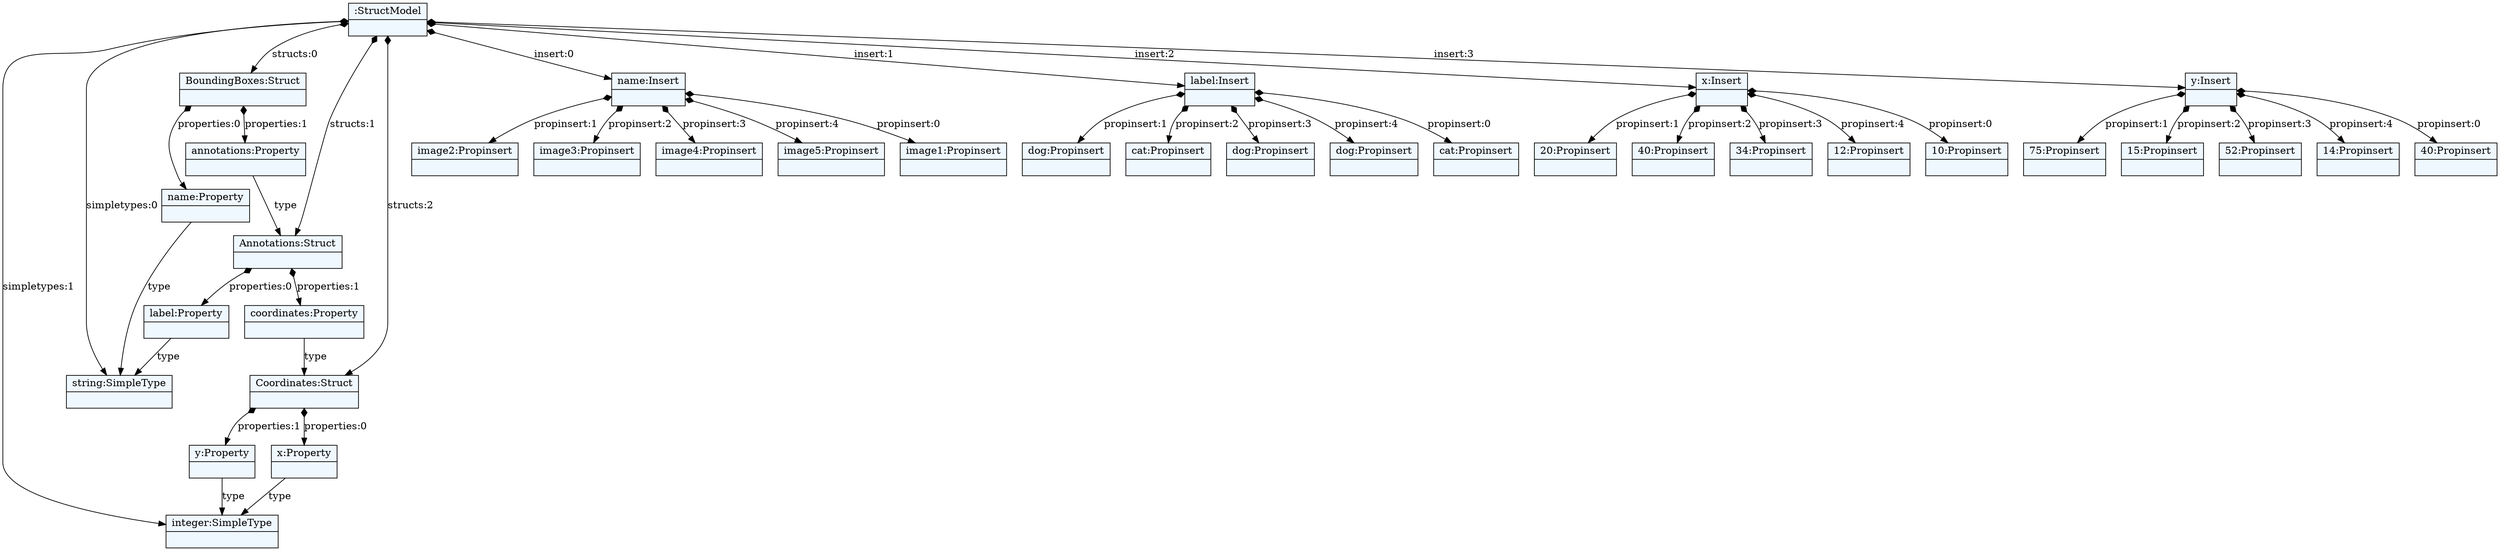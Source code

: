 
    digraph textX {
    fontname = "Bitstream Vera Sans"
    fontsize = 8
    node[
        shape=record,
        style=filled,
        fillcolor=aliceblue
    ]
    nodesep = 0.3
    edge[dir=black,arrowtail=empty]


4368840464 -> 4368839632 [label="simpletypes:0" arrowtail=diamond dir=both]
4368839632[label="{string:SimpleType|}"]
4368840464 -> 4368840528 [label="simpletypes:1" arrowtail=diamond dir=both]
4368840528[label="{integer:SimpleType|}"]
4368840464 -> 4368840208 [label="structs:0" arrowtail=diamond dir=both]
4368840208 -> 4368839568 [label="properties:0" arrowtail=diamond dir=both]
4368839568 -> 4368839632 [label="type" ]
4368839568[label="{name:Property|}"]
4368840208 -> 4368839312 [label="properties:1" arrowtail=diamond dir=both]
4368839312 -> 4368840336 [label="type" ]
4368840336 -> 4368891984 [label="properties:0" arrowtail=diamond dir=both]
4368891984 -> 4368839632 [label="type" ]
4368891984[label="{label:Property|}"]
4368840336 -> 4368892048 [label="properties:1" arrowtail=diamond dir=both]
4368892048 -> 4368840144 [label="type" ]
4368840144 -> 4368892240 [label="properties:0" arrowtail=diamond dir=both]
4368892240 -> 4368840528 [label="type" ]
4368892240[label="{x:Property|}"]
4368840144 -> 4368892368 [label="properties:1" arrowtail=diamond dir=both]
4368892368 -> 4368840528 [label="type" ]
4368892368[label="{y:Property|}"]
4368840144[label="{Coordinates:Struct|}"]
4368892048[label="{coordinates:Property|}"]
4368840336[label="{Annotations:Struct|}"]
4368839312[label="{annotations:Property|}"]
4368840208[label="{BoundingBoxes:Struct|}"]
4368840464 -> 4368840336 [label="structs:1" arrowtail=diamond dir=both]
4368840464 -> 4368840144 [label="structs:2" arrowtail=diamond dir=both]
4368840464 -> 4368839056 [label="insert:0" arrowtail=diamond dir=both]
4368839056 -> 4368892624 [label="propinsert:0" arrowtail=diamond dir=both]
4368892624[label="{image1:Propinsert|}"]
4368839056 -> 4368892752 [label="propinsert:1" arrowtail=diamond dir=both]
4368892752[label="{image2:Propinsert|}"]
4368839056 -> 4368892880 [label="propinsert:2" arrowtail=diamond dir=both]
4368892880[label="{image3:Propinsert|}"]
4368839056 -> 4368892944 [label="propinsert:3" arrowtail=diamond dir=both]
4368892944[label="{image4:Propinsert|}"]
4368839056 -> 4368893008 [label="propinsert:4" arrowtail=diamond dir=both]
4368893008[label="{image5:Propinsert|}"]
4368839056[label="{name:Insert|}"]
4368840464 -> 4368842576 [label="insert:1" arrowtail=diamond dir=both]
4368842576 -> 4368892816 [label="propinsert:0" arrowtail=diamond dir=both]
4368892816[label="{cat:Propinsert|}"]
4368842576 -> 4368893200 [label="propinsert:1" arrowtail=diamond dir=both]
4368893200[label="{dog:Propinsert|}"]
4368842576 -> 4368893328 [label="propinsert:2" arrowtail=diamond dir=both]
4368893328[label="{cat:Propinsert|}"]
4368842576 -> 4368893392 [label="propinsert:3" arrowtail=diamond dir=both]
4368893392[label="{dog:Propinsert|}"]
4368842576 -> 4368893456 [label="propinsert:4" arrowtail=diamond dir=both]
4368893456[label="{dog:Propinsert|}"]
4368842576[label="{label:Insert|}"]
4368840464 -> 4368892112 [label="insert:2" arrowtail=diamond dir=both]
4368892112 -> 4368893264 [label="propinsert:0" arrowtail=diamond dir=both]
4368893264[label="{10:Propinsert|}"]
4368892112 -> 4368893648 [label="propinsert:1" arrowtail=diamond dir=both]
4368893648[label="{20:Propinsert|}"]
4368892112 -> 4368893776 [label="propinsert:2" arrowtail=diamond dir=both]
4368893776[label="{40:Propinsert|}"]
4368892112 -> 4368893840 [label="propinsert:3" arrowtail=diamond dir=both]
4368893840[label="{34:Propinsert|}"]
4368892112 -> 4368893904 [label="propinsert:4" arrowtail=diamond dir=both]
4368893904[label="{12:Propinsert|}"]
4368892112[label="{x:Insert|}"]
4368840464 -> 4368892432 [label="insert:3" arrowtail=diamond dir=both]
4368892432 -> 4368893712 [label="propinsert:0" arrowtail=diamond dir=both]
4368893712[label="{40:Propinsert|}"]
4368892432 -> 4368894096 [label="propinsert:1" arrowtail=diamond dir=both]
4368894096[label="{75:Propinsert|}"]
4368892432 -> 4368894224 [label="propinsert:2" arrowtail=diamond dir=both]
4368894224[label="{15:Propinsert|}"]
4368892432 -> 4368894288 [label="propinsert:3" arrowtail=diamond dir=both]
4368894288[label="{52:Propinsert|}"]
4368892432 -> 4368894352 [label="propinsert:4" arrowtail=diamond dir=both]
4368894352[label="{14:Propinsert|}"]
4368892432[label="{y:Insert|}"]
4368840464[label="{:StructModel|}"]

}
